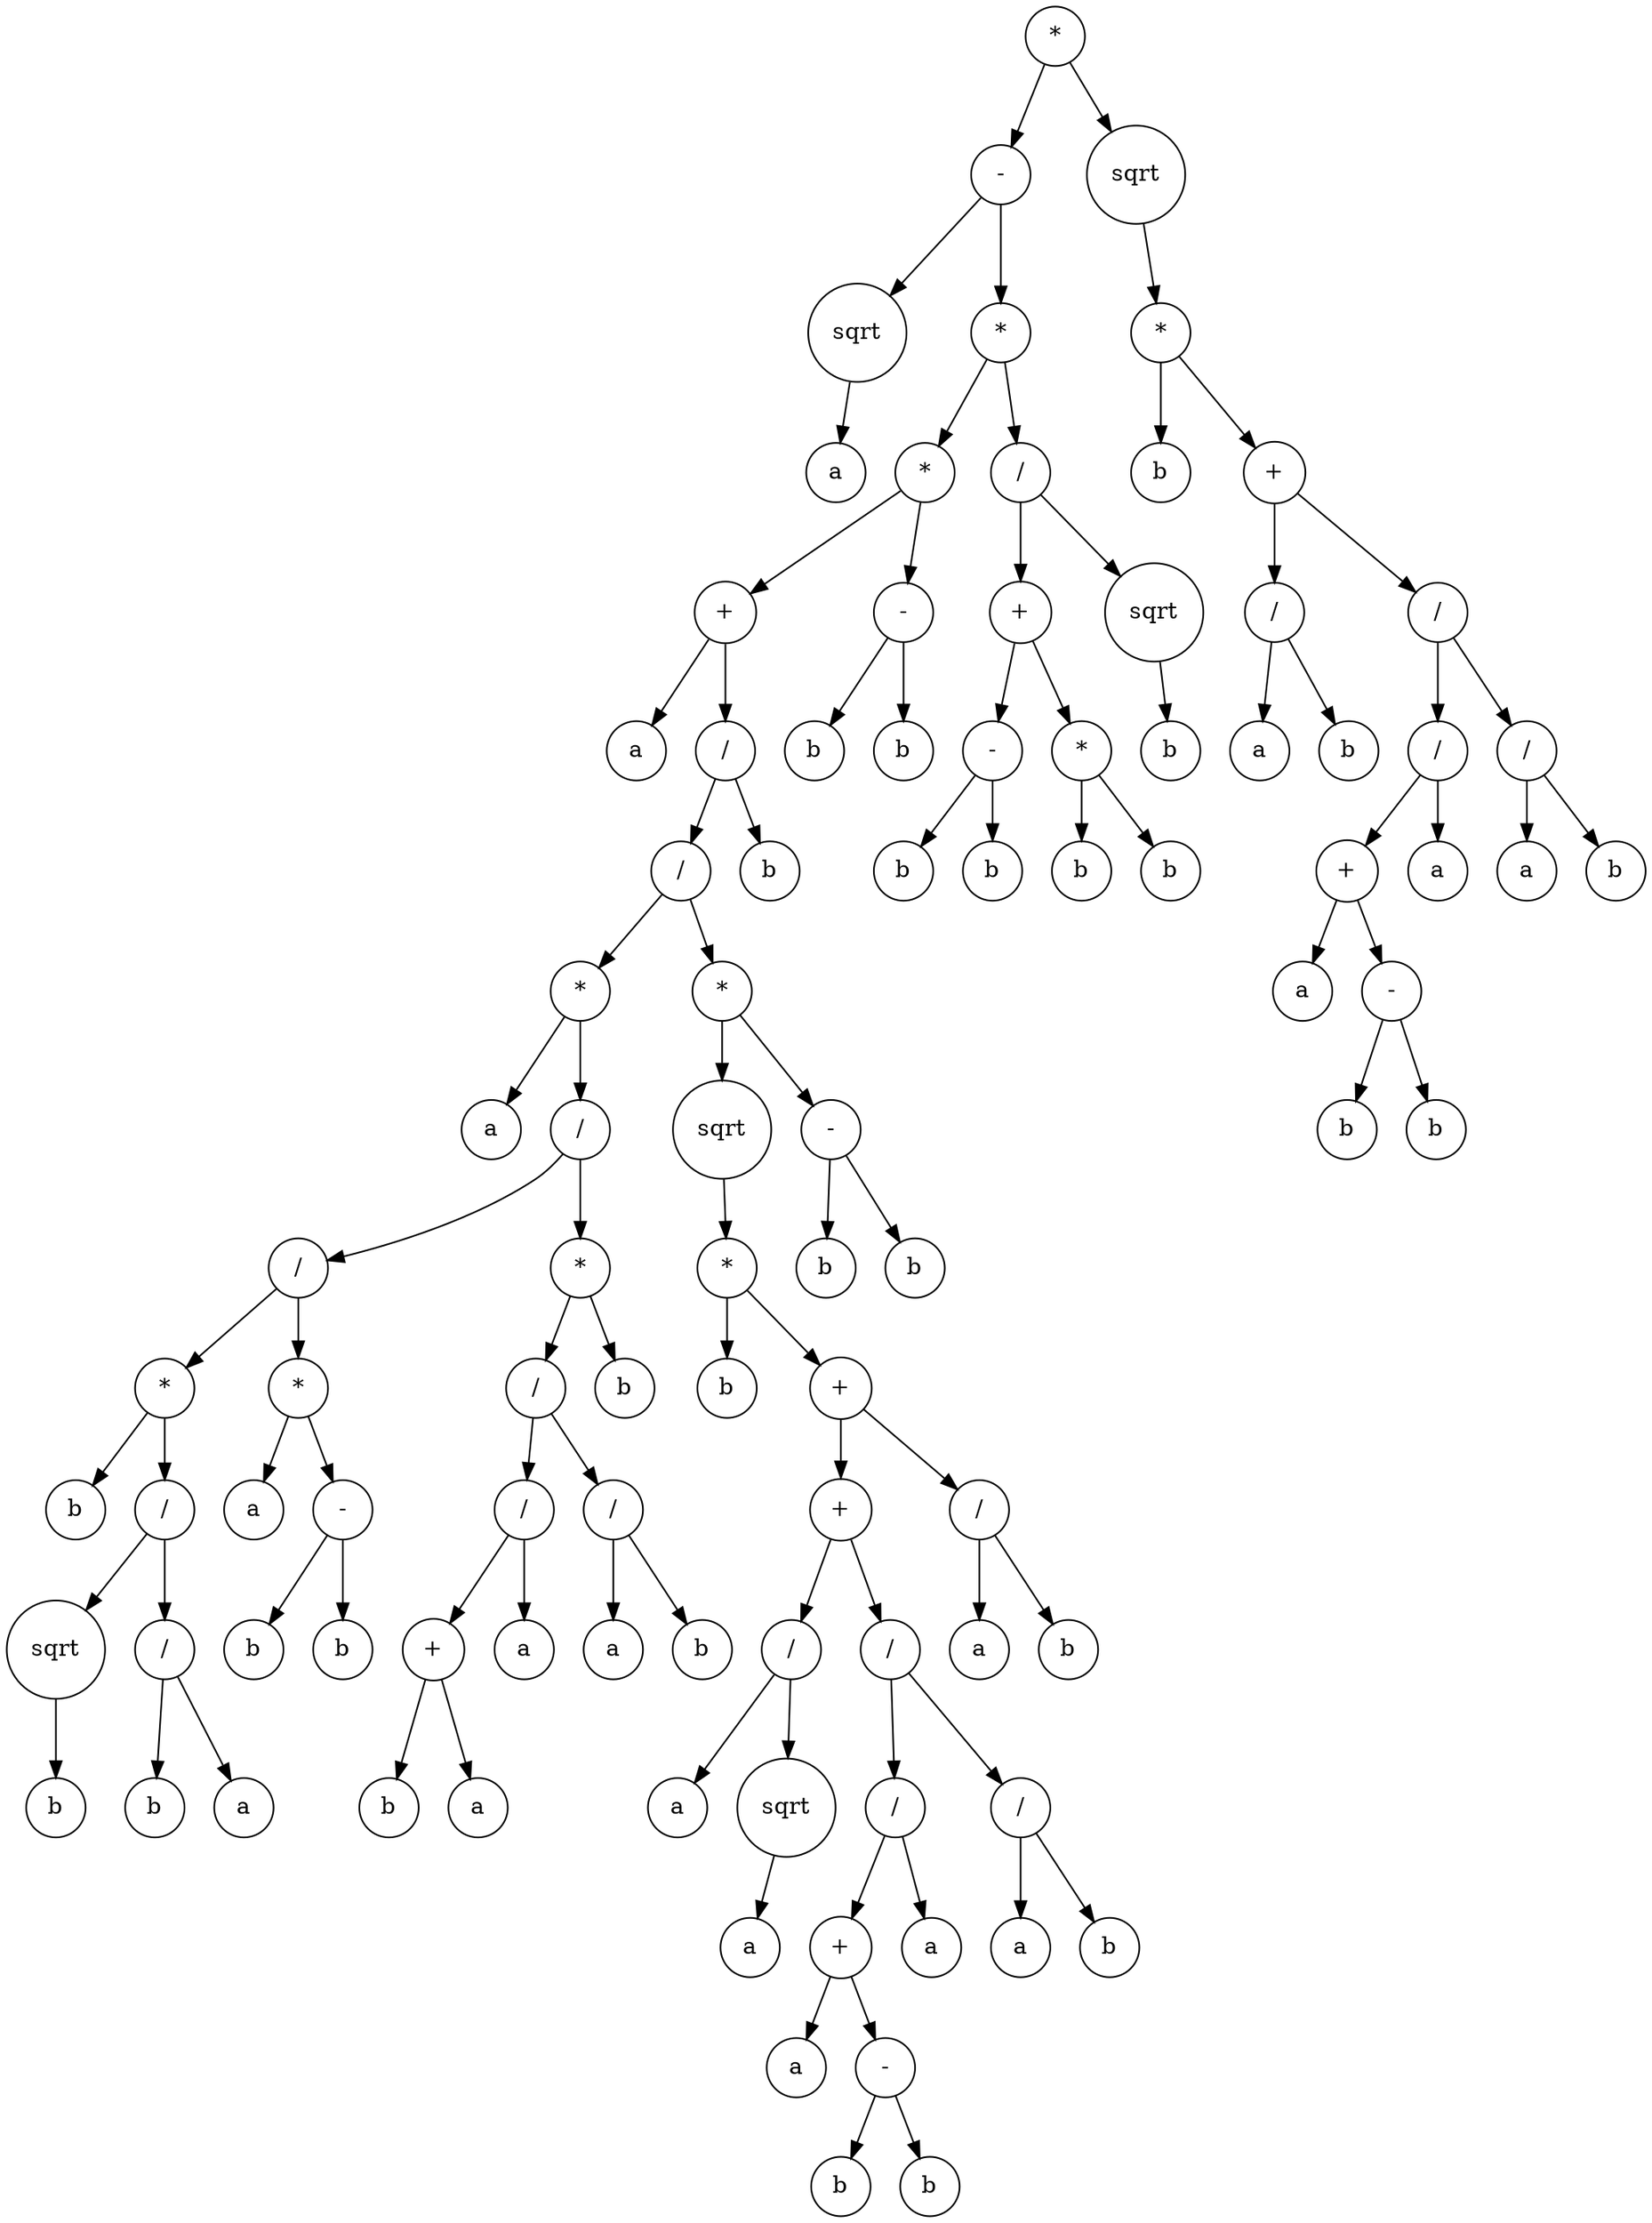 digraph g {
graph [ordering=out];
node [shape=circle];
n[label = "*"];
n0[label = "-"];
n00[label = "sqrt"];
n000[label = "a"];
n00 -> n000;
n0 -> n00;
n01[label = "*"];
n010[label = "*"];
n0100[label = "+"];
n01000[label = "a"];
n0100 -> n01000;
n01001[label = "/"];
n010010[label = "/"];
n0100100[label = "*"];
n01001000[label = "a"];
n0100100 -> n01001000;
n01001001[label = "/"];
n010010010[label = "/"];
n0100100100[label = "*"];
n01001001000[label = "b"];
n0100100100 -> n01001001000;
n01001001001[label = "/"];
n010010010010[label = "sqrt"];
n0100100100100[label = "b"];
n010010010010 -> n0100100100100;
n01001001001 -> n010010010010;
n010010010011[label = "/"];
n0100100100110[label = "b"];
n010010010011 -> n0100100100110;
n0100100100111[label = "a"];
n010010010011 -> n0100100100111;
n01001001001 -> n010010010011;
n0100100100 -> n01001001001;
n010010010 -> n0100100100;
n0100100101[label = "*"];
n01001001010[label = "a"];
n0100100101 -> n01001001010;
n01001001011[label = "-"];
n010010010110[label = "b"];
n01001001011 -> n010010010110;
n010010010111[label = "b"];
n01001001011 -> n010010010111;
n0100100101 -> n01001001011;
n010010010 -> n0100100101;
n01001001 -> n010010010;
n010010011[label = "*"];
n0100100110[label = "/"];
n01001001100[label = "/"];
n010010011000[label = "+"];
n0100100110000[label = "b"];
n010010011000 -> n0100100110000;
n0100100110001[label = "a"];
n010010011000 -> n0100100110001;
n01001001100 -> n010010011000;
n010010011001[label = "a"];
n01001001100 -> n010010011001;
n0100100110 -> n01001001100;
n01001001101[label = "/"];
n010010011010[label = "a"];
n01001001101 -> n010010011010;
n010010011011[label = "b"];
n01001001101 -> n010010011011;
n0100100110 -> n01001001101;
n010010011 -> n0100100110;
n0100100111[label = "b"];
n010010011 -> n0100100111;
n01001001 -> n010010011;
n0100100 -> n01001001;
n010010 -> n0100100;
n0100101[label = "*"];
n01001010[label = "sqrt"];
n010010100[label = "*"];
n0100101000[label = "b"];
n010010100 -> n0100101000;
n0100101001[label = "+"];
n01001010010[label = "+"];
n010010100100[label = "/"];
n0100101001000[label = "a"];
n010010100100 -> n0100101001000;
n0100101001001[label = "sqrt"];
n01001010010010[label = "a"];
n0100101001001 -> n01001010010010;
n010010100100 -> n0100101001001;
n01001010010 -> n010010100100;
n010010100101[label = "/"];
n0100101001010[label = "/"];
n01001010010100[label = "+"];
n010010100101000[label = "a"];
n01001010010100 -> n010010100101000;
n010010100101001[label = "-"];
n0100101001010010[label = "b"];
n010010100101001 -> n0100101001010010;
n0100101001010011[label = "b"];
n010010100101001 -> n0100101001010011;
n01001010010100 -> n010010100101001;
n0100101001010 -> n01001010010100;
n01001010010101[label = "a"];
n0100101001010 -> n01001010010101;
n010010100101 -> n0100101001010;
n0100101001011[label = "/"];
n01001010010110[label = "a"];
n0100101001011 -> n01001010010110;
n01001010010111[label = "b"];
n0100101001011 -> n01001010010111;
n010010100101 -> n0100101001011;
n01001010010 -> n010010100101;
n0100101001 -> n01001010010;
n01001010011[label = "/"];
n010010100110[label = "a"];
n01001010011 -> n010010100110;
n010010100111[label = "b"];
n01001010011 -> n010010100111;
n0100101001 -> n01001010011;
n010010100 -> n0100101001;
n01001010 -> n010010100;
n0100101 -> n01001010;
n01001011[label = "-"];
n010010110[label = "b"];
n01001011 -> n010010110;
n010010111[label = "b"];
n01001011 -> n010010111;
n0100101 -> n01001011;
n010010 -> n0100101;
n01001 -> n010010;
n010011[label = "b"];
n01001 -> n010011;
n0100 -> n01001;
n010 -> n0100;
n0101[label = "-"];
n01010[label = "b"];
n0101 -> n01010;
n01011[label = "b"];
n0101 -> n01011;
n010 -> n0101;
n01 -> n010;
n011[label = "/"];
n0110[label = "+"];
n01100[label = "-"];
n011000[label = "b"];
n01100 -> n011000;
n011001[label = "b"];
n01100 -> n011001;
n0110 -> n01100;
n01101[label = "*"];
n011010[label = "b"];
n01101 -> n011010;
n011011[label = "b"];
n01101 -> n011011;
n0110 -> n01101;
n011 -> n0110;
n0111[label = "sqrt"];
n01110[label = "b"];
n0111 -> n01110;
n011 -> n0111;
n01 -> n011;
n0 -> n01;
n -> n0;
n1[label = "sqrt"];
n10[label = "*"];
n100[label = "b"];
n10 -> n100;
n101[label = "+"];
n1010[label = "/"];
n10100[label = "a"];
n1010 -> n10100;
n10101[label = "b"];
n1010 -> n10101;
n101 -> n1010;
n1011[label = "/"];
n10110[label = "/"];
n101100[label = "+"];
n1011000[label = "a"];
n101100 -> n1011000;
n1011001[label = "-"];
n10110010[label = "b"];
n1011001 -> n10110010;
n10110011[label = "b"];
n1011001 -> n10110011;
n101100 -> n1011001;
n10110 -> n101100;
n101101[label = "a"];
n10110 -> n101101;
n1011 -> n10110;
n10111[label = "/"];
n101110[label = "a"];
n10111 -> n101110;
n101111[label = "b"];
n10111 -> n101111;
n1011 -> n10111;
n101 -> n1011;
n10 -> n101;
n1 -> n10;
n -> n1;
}
